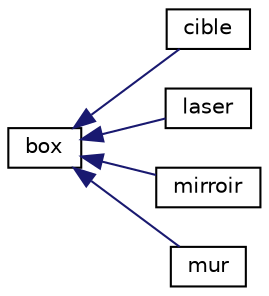 digraph "Graphical Class Hierarchy"
{
 // LATEX_PDF_SIZE
  edge [fontname="Helvetica",fontsize="10",labelfontname="Helvetica",labelfontsize="10"];
  node [fontname="Helvetica",fontsize="10",shape=record];
  rankdir="LR";
  Node0 [label="box",height=0.2,width=0.4,color="black", fillcolor="white", style="filled",URL="$classbox.html",tooltip="Fichier header contenant la classe box."];
  Node0 -> Node1 [dir="back",color="midnightblue",fontsize="10",style="solid",fontname="Helvetica"];
  Node1 [label="cible",height=0.2,width=0.4,color="black", fillcolor="white", style="filled",URL="$classcible.html",tooltip=" "];
  Node0 -> Node2 [dir="back",color="midnightblue",fontsize="10",style="solid",fontname="Helvetica"];
  Node2 [label="laser",height=0.2,width=0.4,color="black", fillcolor="white", style="filled",URL="$classlaser.html",tooltip=" "];
  Node0 -> Node3 [dir="back",color="midnightblue",fontsize="10",style="solid",fontname="Helvetica"];
  Node3 [label="mirroir",height=0.2,width=0.4,color="black", fillcolor="white", style="filled",URL="$classmirroir.html",tooltip="Fichier header contenant la classe mirroir."];
  Node0 -> Node4 [dir="back",color="midnightblue",fontsize="10",style="solid",fontname="Helvetica"];
  Node4 [label="mur",height=0.2,width=0.4,color="black", fillcolor="white", style="filled",URL="$classmur.html",tooltip="Fichier header contenant la classe mur."];
}
